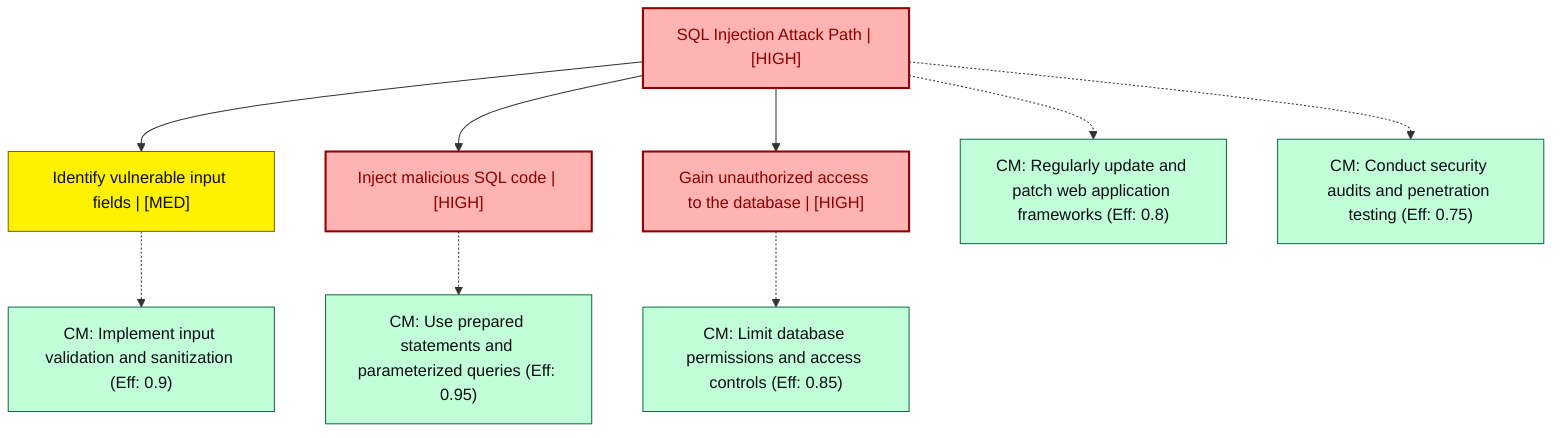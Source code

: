 graph TB
  node_01K624W2WTF1YGXKTXNB7NGR4X["SQL Injection Attack Path | [HIGH]"]:::highRisk
  node_01K624W2WTF1YGXKTXNB7NGR4X-1["Identify vulnerable input fields | [MED]"]:::mediumRisk
  node_01K624W2WTF1YGXKTXNB7NGR4X-1_cm_0["CM: Implement input validation and sanitization (Eff: 0.9)"]:::countermeasure
  node_01K624W2WTF1YGXKTXNB7NGR4X-2["Inject malicious SQL code | [HIGH]"]:::highRisk
  node_01K624W2WTF1YGXKTXNB7NGR4X-2_cm_0["CM: Use prepared statements and parameterized queries (Eff: 0.95)"]:::countermeasure
  node_01K624W2WTF1YGXKTXNB7NGR4X-3["Gain unauthorized access to the database | [HIGH]"]:::highRisk
  node_01K624W2WTF1YGXKTXNB7NGR4X-3_cm_0["CM: Limit database permissions and access controls (Eff: 0.85)"]:::countermeasure
  node_01K624W2WTF1YGXKTXNB7NGR4X_cm_0["CM: Regularly update and patch web application frameworks (Eff: 0.8)"]:::countermeasure
  node_01K624W2WTF1YGXKTXNB7NGR4X_cm_1["CM: Conduct security audits and penetration testing (Eff: 0.75)"]:::countermeasure

  node_01K624W2WTF1YGXKTXNB7NGR4X --> node_01K624W2WTF1YGXKTXNB7NGR4X-1
  node_01K624W2WTF1YGXKTXNB7NGR4X-1 -.-> node_01K624W2WTF1YGXKTXNB7NGR4X-1_cm_0
  node_01K624W2WTF1YGXKTXNB7NGR4X --> node_01K624W2WTF1YGXKTXNB7NGR4X-2
  node_01K624W2WTF1YGXKTXNB7NGR4X-2 -.-> node_01K624W2WTF1YGXKTXNB7NGR4X-2_cm_0
  node_01K624W2WTF1YGXKTXNB7NGR4X --> node_01K624W2WTF1YGXKTXNB7NGR4X-3
  node_01K624W2WTF1YGXKTXNB7NGR4X-3 -.-> node_01K624W2WTF1YGXKTXNB7NGR4X-3_cm_0
  node_01K624W2WTF1YGXKTXNB7NGR4X -.-> node_01K624W2WTF1YGXKTXNB7NGR4X_cm_0
  node_01K624W2WTF1YGXKTXNB7NGR4X -.-> node_01K624W2WTF1YGXKTXNB7NGR4X_cm_1

  classDef andNode fill:#FFB3B3,stroke:#8B0000,stroke-width:2px,color:#0B0D17
  classDef orNode fill:#C2FFD8,stroke:#106B49,stroke-width:2px,color:#0B0D17
  classDef leafNode fill:#73d1ff,stroke:#29ABE2,stroke-width:2px,color:#0B0D17
  classDef highRisk fill:#FFB3B3,color:#8B0000,stroke:#8B0000,stroke-width:2px
  classDef mediumRisk fill:#FFF200,stroke:#7A6300,stroke-width:1px,color:#0B0D17
  classDef lowRisk fill:#FFF2B3,stroke:#FFF2B3,stroke-width:1px,color:#0B0D17
  classDef countermeasure fill:#C2FFD8,stroke:#106B49,stroke-width:1px,color:#0B0D17
  classDef reference fill:#ffa1ad,stroke:#A259FF,stroke-width:1px,stroke-dasharray:3 3,color:#0B0D17
  classDef mitreNode stroke-dasharray:5 5
  classDef note fill:#ffffcc,stroke:#ffcc00,stroke-width:2px,stroke-dasharray:5 5